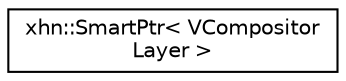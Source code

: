 digraph "Graphical Class Hierarchy"
{
  edge [fontname="Helvetica",fontsize="10",labelfontname="Helvetica",labelfontsize="10"];
  node [fontname="Helvetica",fontsize="10",shape=record];
  rankdir="LR";
  Node1 [label="xhn::SmartPtr\< VCompositor\lLayer \>",height=0.2,width=0.4,color="black", fillcolor="white", style="filled",URL="$classxhn_1_1_smart_ptr.html"];
}
